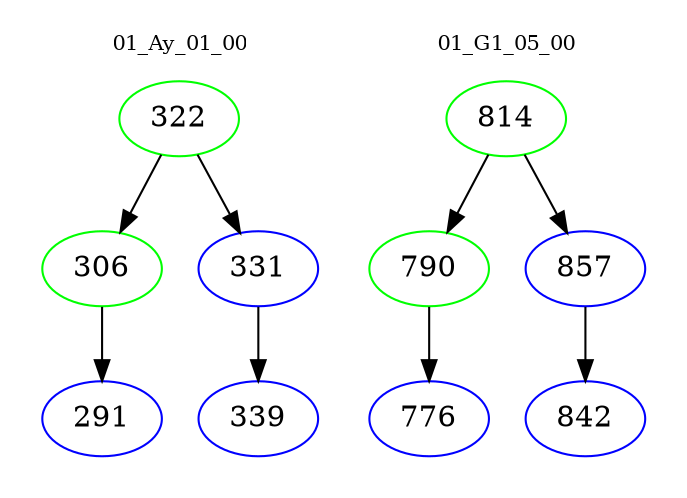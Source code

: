 digraph{
subgraph cluster_0 {
color = white
label = "01_Ay_01_00";
fontsize=10;
T0_322 [label="322", color="green"]
T0_322 -> T0_306 [color="black"]
T0_306 [label="306", color="green"]
T0_306 -> T0_291 [color="black"]
T0_291 [label="291", color="blue"]
T0_322 -> T0_331 [color="black"]
T0_331 [label="331", color="blue"]
T0_331 -> T0_339 [color="black"]
T0_339 [label="339", color="blue"]
}
subgraph cluster_1 {
color = white
label = "01_G1_05_00";
fontsize=10;
T1_814 [label="814", color="green"]
T1_814 -> T1_790 [color="black"]
T1_790 [label="790", color="green"]
T1_790 -> T1_776 [color="black"]
T1_776 [label="776", color="blue"]
T1_814 -> T1_857 [color="black"]
T1_857 [label="857", color="blue"]
T1_857 -> T1_842 [color="black"]
T1_842 [label="842", color="blue"]
}
}
